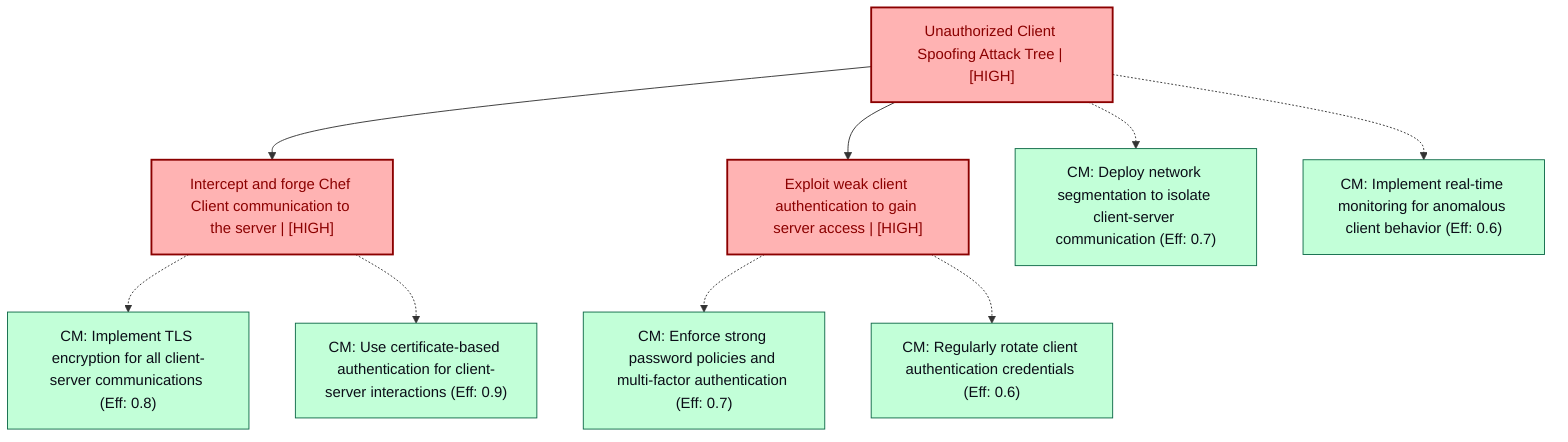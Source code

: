 graph TB
  node_01K67HEN7T8BNEC157MC4JNFX0["Unauthorized Client Spoofing Attack Tree | [HIGH]"]:::highRisk
  node_01K67HEN7T8BNEC157MC4JNFX1["Intercept and forge Chef Client communication to the server | [HIGH]"]:::highRisk
  node_01K67HEN7T8BNEC157MC4JNFX1_cm_0["CM: Implement TLS encryption for all client-server communications (Eff: 0.8)"]:::countermeasure
  node_01K67HEN7T8BNEC157MC4JNFX1_cm_1["CM: Use certificate-based authentication for client-server interactions (Eff: 0.9)"]:::countermeasure
  node_01K67HEN7T8BNEC157MC4JNFX2["Exploit weak client authentication to gain server access | [HIGH]"]:::highRisk
  node_01K67HEN7T8BNEC157MC4JNFX2_cm_0["CM: Enforce strong password policies and multi-factor authentication (Eff: 0.7)"]:::countermeasure
  node_01K67HEN7T8BNEC157MC4JNFX2_cm_1["CM: Regularly rotate client authentication credentials (Eff: 0.6)"]:::countermeasure
  node_01K67HEN7T8BNEC157MC4JNFX0_cm_0["CM: Deploy network segmentation to isolate client-server communication (Eff: 0.7)"]:::countermeasure
  node_01K67HEN7T8BNEC157MC4JNFX0_cm_1["CM: Implement real-time monitoring for anomalous client behavior (Eff: 0.6)"]:::countermeasure

  node_01K67HEN7T8BNEC157MC4JNFX0 --> node_01K67HEN7T8BNEC157MC4JNFX1
  node_01K67HEN7T8BNEC157MC4JNFX1 -.-> node_01K67HEN7T8BNEC157MC4JNFX1_cm_0
  node_01K67HEN7T8BNEC157MC4JNFX1 -.-> node_01K67HEN7T8BNEC157MC4JNFX1_cm_1
  node_01K67HEN7T8BNEC157MC4JNFX0 --> node_01K67HEN7T8BNEC157MC4JNFX2
  node_01K67HEN7T8BNEC157MC4JNFX2 -.-> node_01K67HEN7T8BNEC157MC4JNFX2_cm_0
  node_01K67HEN7T8BNEC157MC4JNFX2 -.-> node_01K67HEN7T8BNEC157MC4JNFX2_cm_1
  node_01K67HEN7T8BNEC157MC4JNFX0 -.-> node_01K67HEN7T8BNEC157MC4JNFX0_cm_0
  node_01K67HEN7T8BNEC157MC4JNFX0 -.-> node_01K67HEN7T8BNEC157MC4JNFX0_cm_1

  classDef andNode fill:#FFB3B3,stroke:#8B0000,stroke-width:2px,color:#0B0D17
  classDef orNode fill:#C2FFD8,stroke:#106B49,stroke-width:2px,color:#0B0D17
  classDef leafNode fill:#73d1ff,stroke:#29ABE2,stroke-width:2px,color:#0B0D17
  classDef highRisk fill:#FFB3B3,color:#8B0000,stroke:#8B0000,stroke-width:2px
  classDef mediumRisk fill:#FFF200,stroke:#7A6300,stroke-width:1px,color:#0B0D17
  classDef lowRisk fill:#FFF2B3,stroke:#FFF2B3,stroke-width:1px,color:#0B0D17
  classDef countermeasure fill:#C2FFD8,stroke:#106B49,stroke-width:1px,color:#0B0D17
  classDef reference fill:#ffa1ad,stroke:#A259FF,stroke-width:1px,stroke-dasharray:3 3,color:#0B0D17
  classDef mitreNode stroke-dasharray:5 5
  classDef note fill:#ffffcc,stroke:#ffcc00,stroke-width:2px,stroke-dasharray:5 5